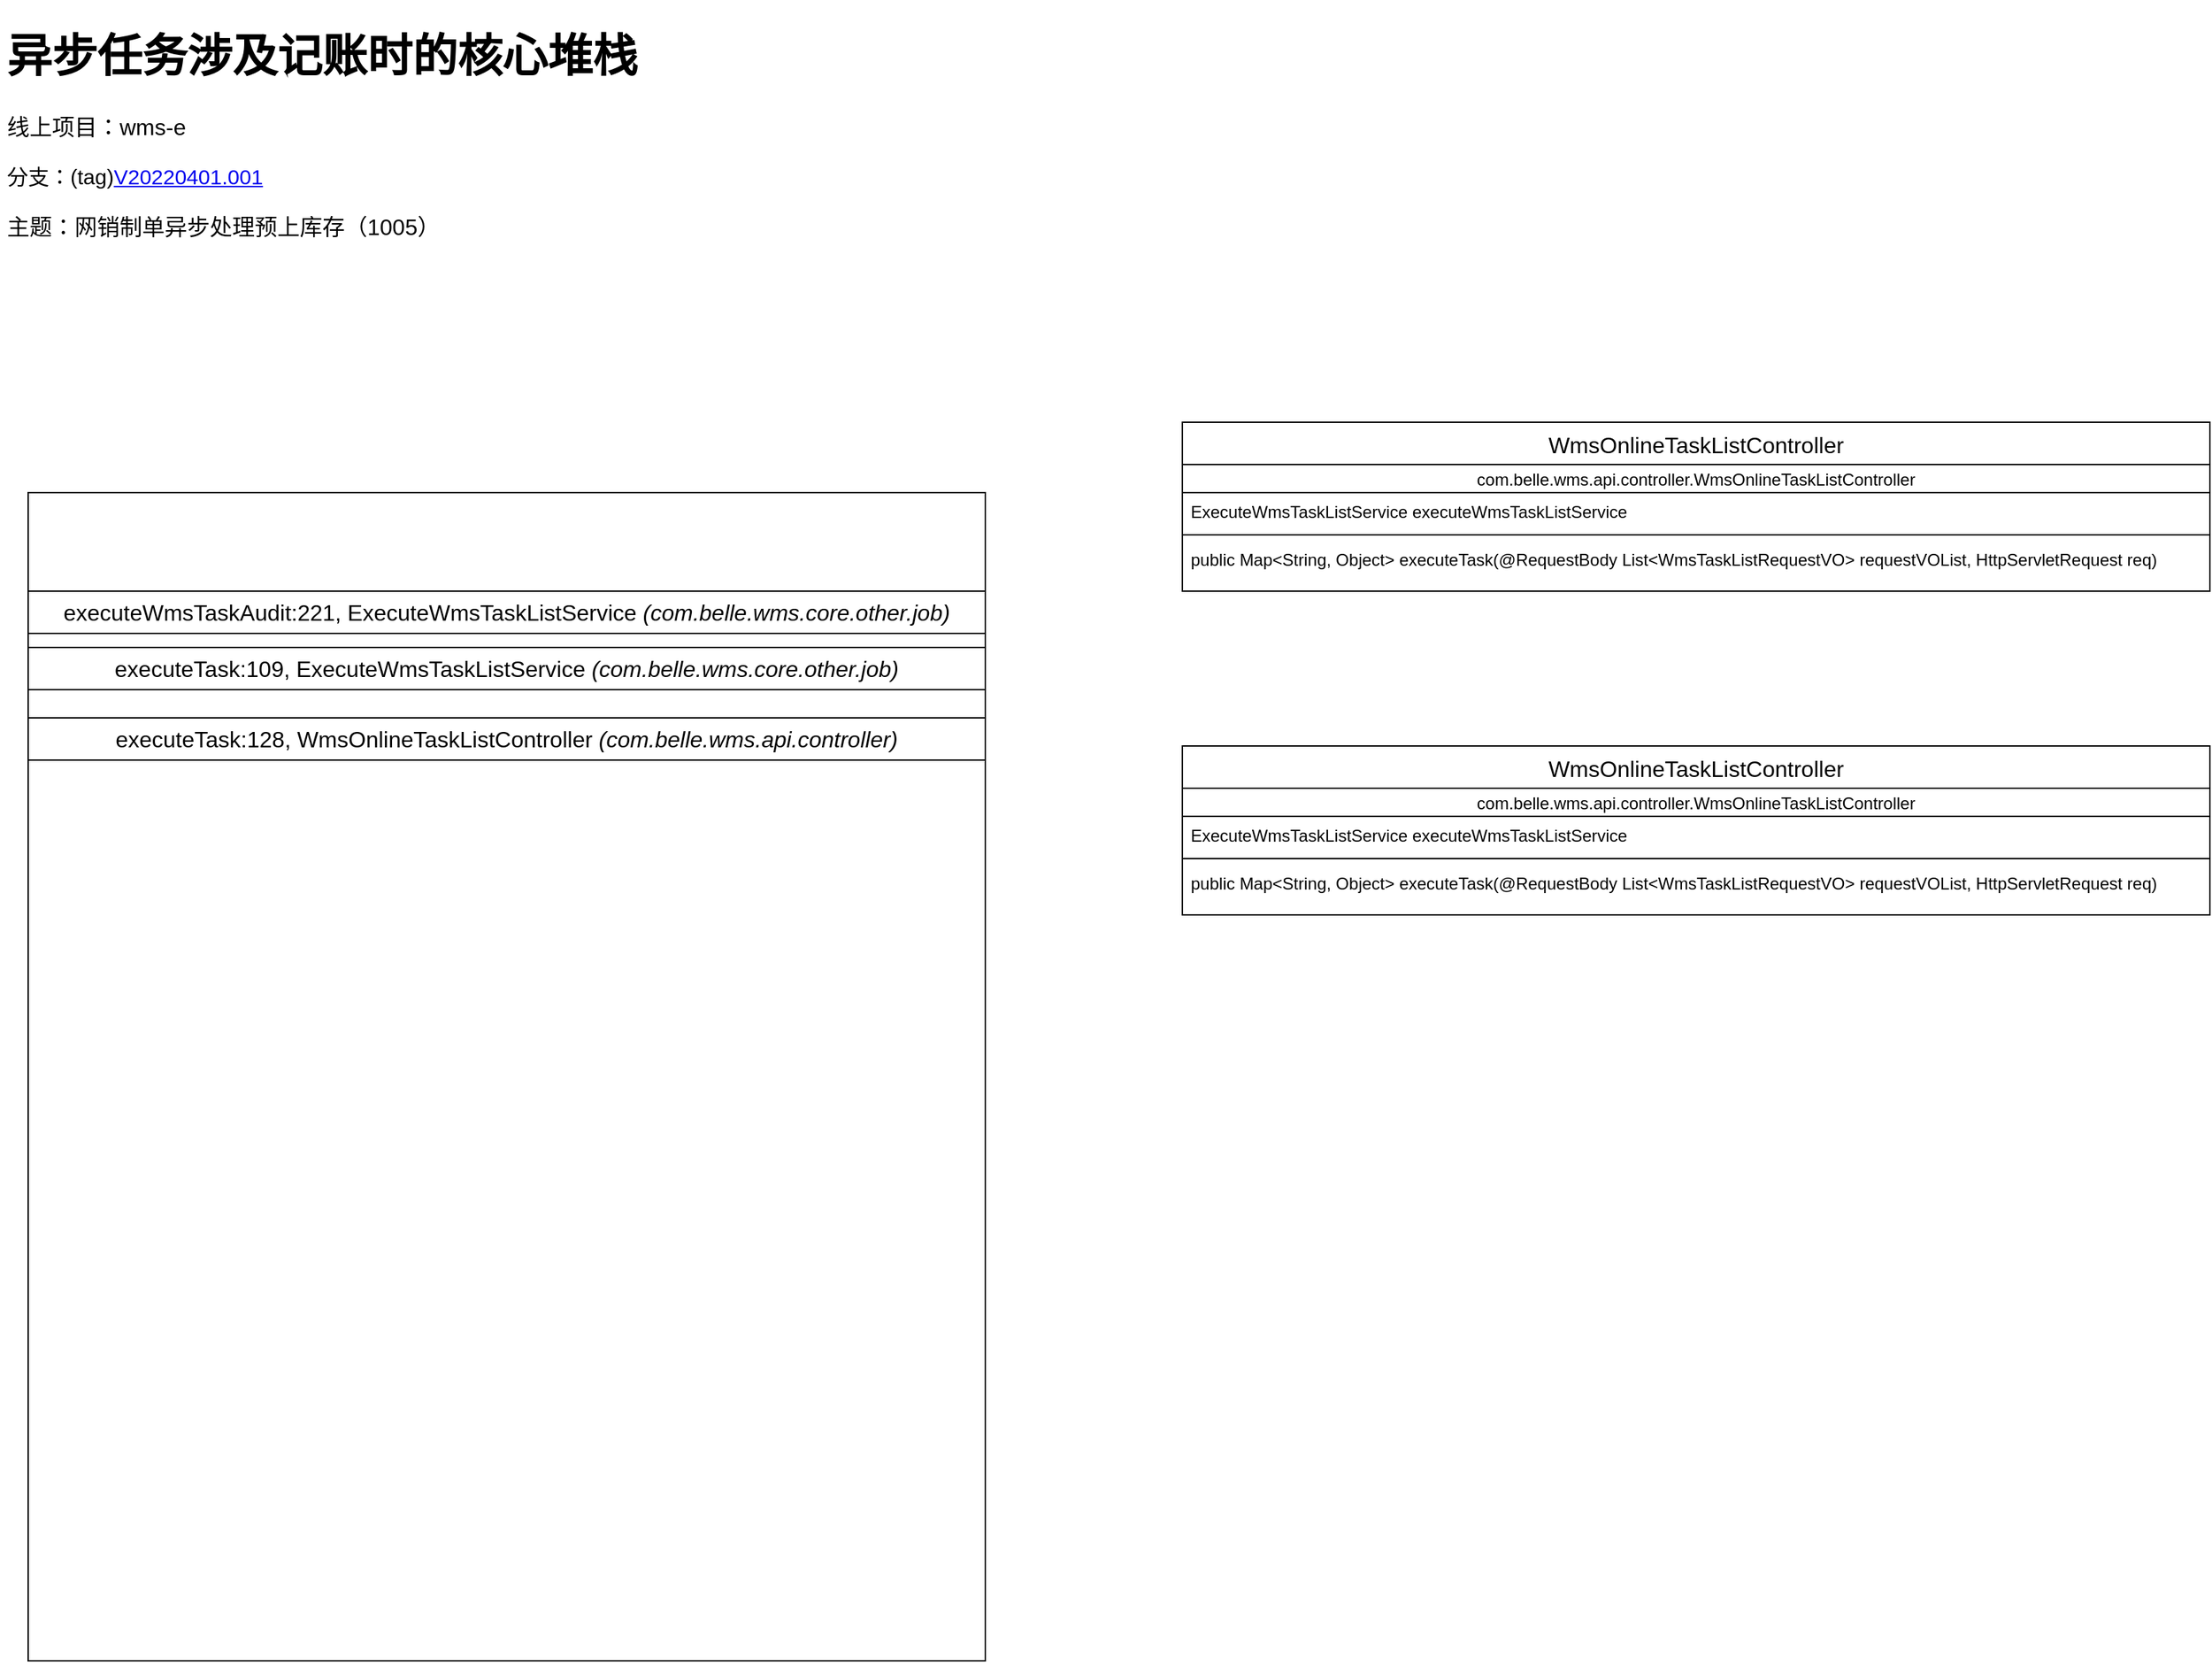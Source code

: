 <mxfile version="17.4.4" type="github">
  <diagram id="C5RBs43oDa-KdzZeNtuy" name="Page-1">
    <mxGraphModel dx="1773" dy="1792" grid="1" gridSize="10" guides="1" tooltips="1" connect="1" arrows="1" fold="1" page="1" pageScale="1" pageWidth="827" pageHeight="1169" math="0" shadow="0">
      <root>
        <mxCell id="WIyWlLk6GJQsqaUBKTNV-0" />
        <mxCell id="WIyWlLk6GJQsqaUBKTNV-1" parent="WIyWlLk6GJQsqaUBKTNV-0" />
        <mxCell id="zkfFHV4jXpPFQw0GAbJ--0" value="WmsOnlineTaskListController" style="swimlane;fontStyle=0;align=center;verticalAlign=top;childLayout=stackLayout;horizontal=1;startSize=30;horizontalStack=0;resizeParent=1;resizeLast=0;collapsible=1;marginBottom=0;rounded=0;shadow=0;strokeWidth=1;fontSize=16;" parent="WIyWlLk6GJQsqaUBKTNV-1" vertex="1">
          <mxGeometry x="70" y="10" width="730" height="120" as="geometry">
            <mxRectangle x="220" y="120" width="160" height="26" as="alternateBounds" />
          </mxGeometry>
        </mxCell>
        <mxCell id="7bVZhgkibLFdzbTQ7wJk-0" value="&lt;font style=&quot;font-size: 12px&quot;&gt;com.belle.wms.api.controller.WmsOnlineTaskListController&lt;/font&gt;" style="rounded=0;whiteSpace=wrap;html=1;fontSize=14;" vertex="1" parent="zkfFHV4jXpPFQw0GAbJ--0">
          <mxGeometry y="30" width="730" height="20" as="geometry" />
        </mxCell>
        <mxCell id="zkfFHV4jXpPFQw0GAbJ--1" value="ExecuteWmsTaskListService executeWmsTaskListService" style="text;align=left;verticalAlign=top;spacingLeft=4;spacingRight=4;overflow=hidden;rotatable=0;points=[[0,0.5],[1,0.5]];portConstraint=eastwest;" parent="zkfFHV4jXpPFQw0GAbJ--0" vertex="1">
          <mxGeometry y="50" width="730" height="26" as="geometry" />
        </mxCell>
        <mxCell id="zkfFHV4jXpPFQw0GAbJ--4" value="" style="line;html=1;strokeWidth=1;align=left;verticalAlign=middle;spacingTop=-1;spacingLeft=3;spacingRight=3;rotatable=0;labelPosition=right;points=[];portConstraint=eastwest;" parent="zkfFHV4jXpPFQw0GAbJ--0" vertex="1">
          <mxGeometry y="76" width="730" height="8" as="geometry" />
        </mxCell>
        <mxCell id="zkfFHV4jXpPFQw0GAbJ--5" value="public Map&lt;String, Object&gt; executeTask(@RequestBody List&lt;WmsTaskListRequestVO&gt; requestVOList, HttpServletRequest req)" style="text;align=left;verticalAlign=top;spacingLeft=4;spacingRight=4;overflow=hidden;rotatable=0;points=[[0,0.5],[1,0.5]];portConstraint=eastwest;" parent="zkfFHV4jXpPFQw0GAbJ--0" vertex="1">
          <mxGeometry y="84" width="730" height="26" as="geometry" />
        </mxCell>
        <mxCell id="7bVZhgkibLFdzbTQ7wJk-1" value="WmsOnlineTaskListController" style="swimlane;fontStyle=0;align=center;verticalAlign=top;childLayout=stackLayout;horizontal=1;startSize=30;horizontalStack=0;resizeParent=1;resizeLast=0;collapsible=1;marginBottom=0;rounded=0;shadow=0;strokeWidth=1;fontSize=16;" vertex="1" parent="WIyWlLk6GJQsqaUBKTNV-1">
          <mxGeometry x="70" y="240" width="730" height="120" as="geometry">
            <mxRectangle x="220" y="120" width="160" height="26" as="alternateBounds" />
          </mxGeometry>
        </mxCell>
        <mxCell id="7bVZhgkibLFdzbTQ7wJk-2" value="&lt;font style=&quot;font-size: 12px&quot;&gt;com.belle.wms.api.controller.WmsOnlineTaskListController&lt;/font&gt;" style="rounded=0;whiteSpace=wrap;html=1;fontSize=14;" vertex="1" parent="7bVZhgkibLFdzbTQ7wJk-1">
          <mxGeometry y="30" width="730" height="20" as="geometry" />
        </mxCell>
        <mxCell id="7bVZhgkibLFdzbTQ7wJk-3" value="ExecuteWmsTaskListService executeWmsTaskListService" style="text;align=left;verticalAlign=top;spacingLeft=4;spacingRight=4;overflow=hidden;rotatable=0;points=[[0,0.5],[1,0.5]];portConstraint=eastwest;" vertex="1" parent="7bVZhgkibLFdzbTQ7wJk-1">
          <mxGeometry y="50" width="730" height="26" as="geometry" />
        </mxCell>
        <mxCell id="7bVZhgkibLFdzbTQ7wJk-4" value="" style="line;html=1;strokeWidth=1;align=left;verticalAlign=middle;spacingTop=-1;spacingLeft=3;spacingRight=3;rotatable=0;labelPosition=right;points=[];portConstraint=eastwest;" vertex="1" parent="7bVZhgkibLFdzbTQ7wJk-1">
          <mxGeometry y="76" width="730" height="8" as="geometry" />
        </mxCell>
        <mxCell id="7bVZhgkibLFdzbTQ7wJk-5" value="public Map&lt;String, Object&gt; executeTask(@RequestBody List&lt;WmsTaskListRequestVO&gt; requestVOList, HttpServletRequest req)" style="text;align=left;verticalAlign=top;spacingLeft=4;spacingRight=4;overflow=hidden;rotatable=0;points=[[0,0.5],[1,0.5]];portConstraint=eastwest;" vertex="1" parent="7bVZhgkibLFdzbTQ7wJk-1">
          <mxGeometry y="84" width="730" height="26" as="geometry" />
        </mxCell>
        <mxCell id="7bVZhgkibLFdzbTQ7wJk-6" value="&lt;h1&gt;异步任务涉及记账时的核心堆栈&lt;/h1&gt;&lt;p&gt;线上项目：wms-e&lt;/p&gt;&lt;p&gt;&lt;span style=&quot;font-size: 15px&quot;&gt;分支：(tag)&lt;a href=&quot;https://codeup.aliyun.com/611f154703f23adfbed10829/lesoon-sce-group/lesoon-wms-group/wms-e/tree/V20220401.001&quot;&gt;V20220401.001&lt;/a&gt;&lt;/span&gt;&lt;/p&gt;&lt;p&gt;主题：网销制单异步处理预上库存（1005）&lt;/p&gt;&lt;p&gt;&lt;br&gt;&lt;/p&gt;" style="text;html=1;strokeColor=none;fillColor=none;spacing=5;spacingTop=-20;whiteSpace=wrap;overflow=hidden;rounded=0;fontSize=16;" vertex="1" parent="WIyWlLk6GJQsqaUBKTNV-1">
          <mxGeometry x="-770" y="-280" width="1000" height="190" as="geometry" />
        </mxCell>
        <mxCell id="7bVZhgkibLFdzbTQ7wJk-7" value="" style="rounded=0;whiteSpace=wrap;html=1;fontSize=16;" vertex="1" parent="WIyWlLk6GJQsqaUBKTNV-1">
          <mxGeometry x="-750" y="60" width="680" height="830" as="geometry" />
        </mxCell>
        <mxCell id="7bVZhgkibLFdzbTQ7wJk-8" value="executeWmsTaskAudit:221, ExecuteWmsTaskListService&amp;nbsp;&lt;i&gt;(com.belle.wms.core.other.job)&lt;/i&gt;" style="rounded=0;whiteSpace=wrap;html=1;fontSize=16;" vertex="1" parent="WIyWlLk6GJQsqaUBKTNV-1">
          <mxGeometry x="-750" y="130" width="680" height="30" as="geometry" />
        </mxCell>
        <mxCell id="7bVZhgkibLFdzbTQ7wJk-9" value="executeTask:109, ExecuteWmsTaskListService&amp;nbsp;&lt;i&gt;(com.belle.wms.core.other.job)&lt;/i&gt;" style="rounded=0;whiteSpace=wrap;html=1;fontSize=16;" vertex="1" parent="WIyWlLk6GJQsqaUBKTNV-1">
          <mxGeometry x="-750" y="170" width="680" height="30" as="geometry" />
        </mxCell>
        <mxCell id="7bVZhgkibLFdzbTQ7wJk-10" value="executeTask:128, WmsOnlineTaskListController &lt;i&gt;(com.belle.wms.api.controller)&lt;/i&gt;" style="rounded=0;whiteSpace=wrap;html=1;fontSize=16;" vertex="1" parent="WIyWlLk6GJQsqaUBKTNV-1">
          <mxGeometry x="-750" y="220" width="680" height="30" as="geometry" />
        </mxCell>
      </root>
    </mxGraphModel>
  </diagram>
</mxfile>
